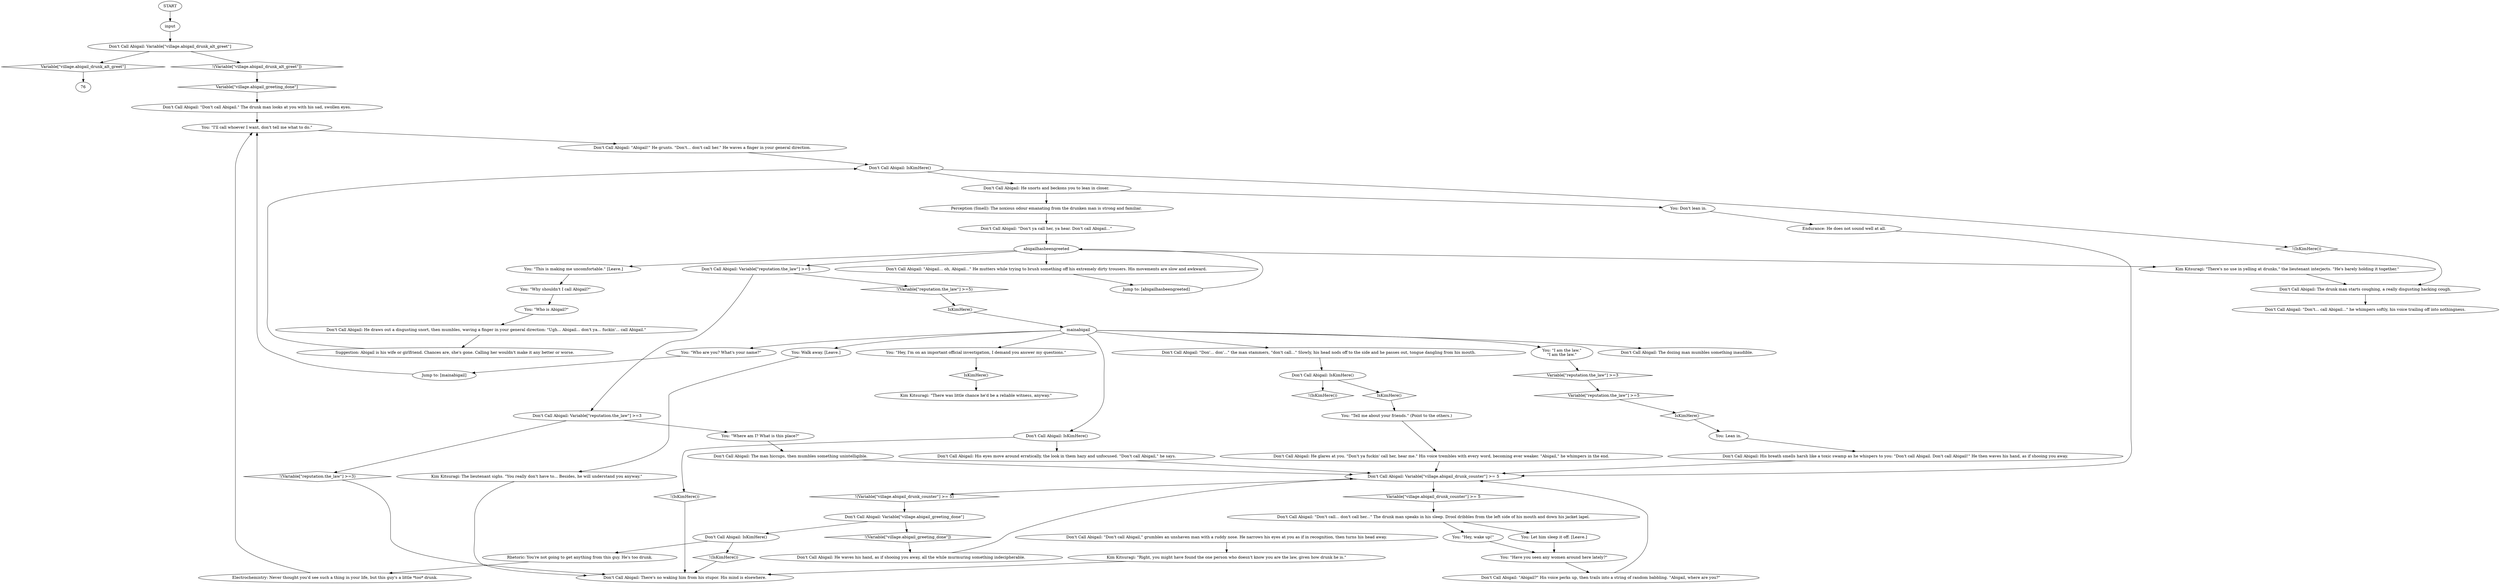 # VILLAGE / ABIGAIL
# Don't Call Abigail -- a member of the Union of Moribund Alcoholics, who talks about (not calling) Abigail.
# ==================================================
digraph G {
	  0 [label="START"];
	  1 [label="input"];
	  2 [label="Don't Call Abigail: IsKimHere()"];
	  3 [label="IsKimHere()", shape=diamond];
	  4 [label="!(IsKimHere())", shape=diamond];
	  5 [label="You: Don't lean in."];
	  6 [label="Don't Call Abigail: His breath smells harsh like a toxic swamp as he whispers to you: \"Don't call Abigail. Don't call Abigail!\" He then waves his hand, as if shooing you away."];
	  7 [label="Don't Call Abigail: Variable[\"village.abigail_drunk_alt_greet\"]"];
	  8 [label="Variable[\"village.abigail_drunk_alt_greet\"]", shape=diamond];
	  9 [label="!(Variable[\"village.abigail_drunk_alt_greet\"])", shape=diamond];
	  10 [label="You: \"Hey, I'm on an important official investigation, I demand you answer my questions.\""];
	  11 [label="Don't Call Abigail: \"Abigail?\" His voice perks up, then trails into a string of random babbling. \"Abigail, where are you?\""];
	  12 [label="Don't Call Abigail: \"Don't ya call her, ya hear. Don't call Abigail...\""];
	  13 [label="Don't Call Abigail: He draws out a disgusting snort, then mumbles, waving a finger in your general direction: \"Ugh... Abigail... don't ya... fuckin'... call Abigail.\""];
	  14 [label="You: Let him sleep it off. [Leave.]"];
	  15 [label="Jump to: [abigailhasbeengreeted]"];
	  16 [label="abigailhasbeengreeted"];
	  17 [label="Don't Call Abigail: \"Don't call Abigail.\" The drunk man looks at you with his sad, swollen eyes."];
	  18 [label="Suggestion: Abigail is his wife or girlfriend. Chances are, she's gone. Calling her wouldn't make it any better or worse."];
	  19 [label="You: \"Who are you? What's your name?\""];
	  20 [label="Don't Call Abigail: \"Abigail!\" He grunts. \"Don't... don't call her.\" He waves a finger in your general direction."];
	  21 [label="Don't Call Abigail: He glares at you. \"Don't ya fuckin' call her, hear me.\" His voice trembles with every word, becoming ever weaker. \"Abigail,\" he whimpers in the end."];
	  22 [label="Don't Call Abigail: Variable[\"village.abigail_drunk_counter\"] >= 5"];
	  23 [label="Variable[\"village.abigail_drunk_counter\"] >= 5", shape=diamond];
	  24 [label="!(Variable[\"village.abigail_drunk_counter\"] >= 5)", shape=diamond];
	  25 [label="You: \"Hey, wake up!\""];
	  26 [label="Electrochemistry: Never thought you'd see such a thing in your life, but this guy's a little *too* drunk."];
	  27 [label="You: \"This is making me uncomfortable.\" [Leave.]"];
	  28 [label="Don't Call Abigail: The drunk man starts coughing, a really disgusting hacking cough."];
	  29 [label="Don't Call Abigail: The man hiccups, then mumbles something unintelligible."];
	  30 [label="You: Walk away. [Leave.]"];
	  31 [label="Don't Call Abigail: \"Don't call Abigail,\" grumbles an unshaven man with a ruddy nose. He narrows his eyes at you as if in recognition, then turns his head away."];
	  32 [label="Don't Call Abigail: He waves his hand, as if shooing you away, all the while murmuring something indecipherable."];
	  33 [label="Endurance: He does not sound well at all."];
	  34 [label="Don't Call Abigail: \"Don't... call Abigail...\" he whimpers softly, his voice trailing off into nothingness."];
	  35 [label="Kim Kitsuragi: The lieutenant sighs. \"You really don't have to... Besides, he will understand you anyway.\""];
	  36 [label="You: Lean in."];
	  37 [label="Perception (Smell): The noxious odour emanating from the drunken man is strong and familiar."];
	  38 [label="Kim Kitsuragi: \"Right, you might have found the one person who doesn't know you are the law, given how drunk he is.\""];
	  39 [label="mainabigail"];
	  40 [label="You: \"I'll call whoever I want, don't tell me what to do.\""];
	  41 [label="Don't Call Abigail: \"Abigail... oh, Abigail...\" He mutters while trying to brush something off his extremely dirty trousers. His movements are slow and awkward."];
	  42 [label="Don't Call Abigail: There's no waking him from his stupor. His mind is elsewhere."];
	  43 [label="You: \"Have you seen any women around here lately?\""];
	  44 [label="Don't Call Abigail: The dozing man mumbles something inaudible."];
	  45 [label="You: \"Why shouldn't I call Abigail?\""];
	  46 [label="Don't Call Abigail: IsKimHere()"];
	  47 [label="IsKimHere()", shape=diamond];
	  48 [label="!(IsKimHere())", shape=diamond];
	  49 [label="Don't Call Abigail: His eyes move around erratically, the look in them hazy and unfocused. \"Don't call Abigail,\" he says."];
	  50 [label="Jump to: [mainabigail]"];
	  51 [label="Don't Call Abigail: Variable[\"village.abigail_greeting_done\"]"];
	  52 [label="Variable[\"village.abigail_greeting_done\"]", shape=diamond];
	  53 [label="!(Variable[\"village.abigail_greeting_done\"])", shape=diamond];
	  54 [label="Don't Call Abigail: IsKimHere()"];
	  55 [label="IsKimHere()", shape=diamond];
	  56 [label="!(IsKimHere())", shape=diamond];
	  57 [label="Rhetoric: You're not going to get anything from this guy. He's too drunk."];
	  58 [label="Don't Call Abigail: IsKimHere()"];
	  59 [label="IsKimHere()", shape=diamond];
	  60 [label="!(IsKimHere())", shape=diamond];
	  61 [label="Don't Call Abigail: He snorts and beckons you to lean in closer."];
	  62 [label="You: \"Who is Abigail?\""];
	  63 [label="Kim Kitsuragi: \"There's no use in yelling at drunks,\" the lieutenant interjects. \"He's barely holding it together.\""];
	  64 [label="Kim Kitsuragi: \"There was little chance he'd be a reliable witness, anyway.\""];
	  65 [label="You: \"Tell me about your friends.\" (Point to the others.)"];
	  66 [label="You: \"I am the law.\"\n\"I am the law.\""];
	  67 [label="Don't Call Abigail: Variable[\"reputation.the_law\"] >=5"];
	  68 [label="Variable[\"reputation.the_law\"] >=5", shape=diamond];
	  69 [label="!(Variable[\"reputation.the_law\"] >=5)", shape=diamond];
	  70 [label="Don't Call Abigail: Variable[\"reputation.the_law\"] >=3"];
	  71 [label="Variable[\"reputation.the_law\"] >=3", shape=diamond];
	  72 [label="!(Variable[\"reputation.the_law\"] >=3)", shape=diamond];
	  73 [label="You: \"Where am I? What is this place?\""];
	  74 [label="Don't Call Abigail: \"Don'... don'...\" the man stammers, \"don't call...\" Slowly, his head nods off to the side and he passes out, tongue dangling from his mouth."];
	  75 [label="Don't Call Abigail: \"Don't call... don't call her...\" The drunk man speaks in his sleep. Drool dribbles from the left side of his mouth and down his jacket lapel."];
	  0 -> 1
	  1 -> 7
	  2 -> 3
	  2 -> 4
	  3 -> 65
	  5 -> 33
	  6 -> 22
	  7 -> 8
	  7 -> 9
	  8 -> 76
	  9 -> 52
	  10 -> 59
	  11 -> 22
	  12 -> 16
	  13 -> 18
	  14 -> 43
	  15 -> 16
	  16 -> 27
	  16 -> 41
	  16 -> 67
	  16 -> 63
	  17 -> 40
	  18 -> 58
	  19 -> 50
	  20 -> 58
	  21 -> 22
	  22 -> 24
	  22 -> 23
	  23 -> 75
	  24 -> 51
	  25 -> 43
	  26 -> 40
	  27 -> 45
	  28 -> 34
	  29 -> 22
	  30 -> 35
	  31 -> 38
	  32 -> 22
	  33 -> 22
	  35 -> 42
	  36 -> 6
	  37 -> 12
	  38 -> 42
	  39 -> 66
	  39 -> 10
	  39 -> 74
	  39 -> 44
	  39 -> 46
	  39 -> 19
	  39 -> 30
	  40 -> 20
	  41 -> 15
	  43 -> 11
	  45 -> 62
	  46 -> 48
	  46 -> 49
	  47 -> 36
	  48 -> 42
	  49 -> 22
	  50 -> 40
	  51 -> 53
	  51 -> 54
	  52 -> 17
	  53 -> 32
	  54 -> 56
	  54 -> 57
	  55 -> 39
	  56 -> 42
	  57 -> 26
	  58 -> 60
	  58 -> 61
	  59 -> 64
	  60 -> 28
	  61 -> 5
	  61 -> 37
	  62 -> 13
	  63 -> 28
	  65 -> 21
	  66 -> 71
	  67 -> 69
	  67 -> 70
	  68 -> 47
	  69 -> 55
	  70 -> 72
	  70 -> 73
	  71 -> 68
	  72 -> 42
	  73 -> 29
	  74 -> 2
	  75 -> 25
	  75 -> 14
}

